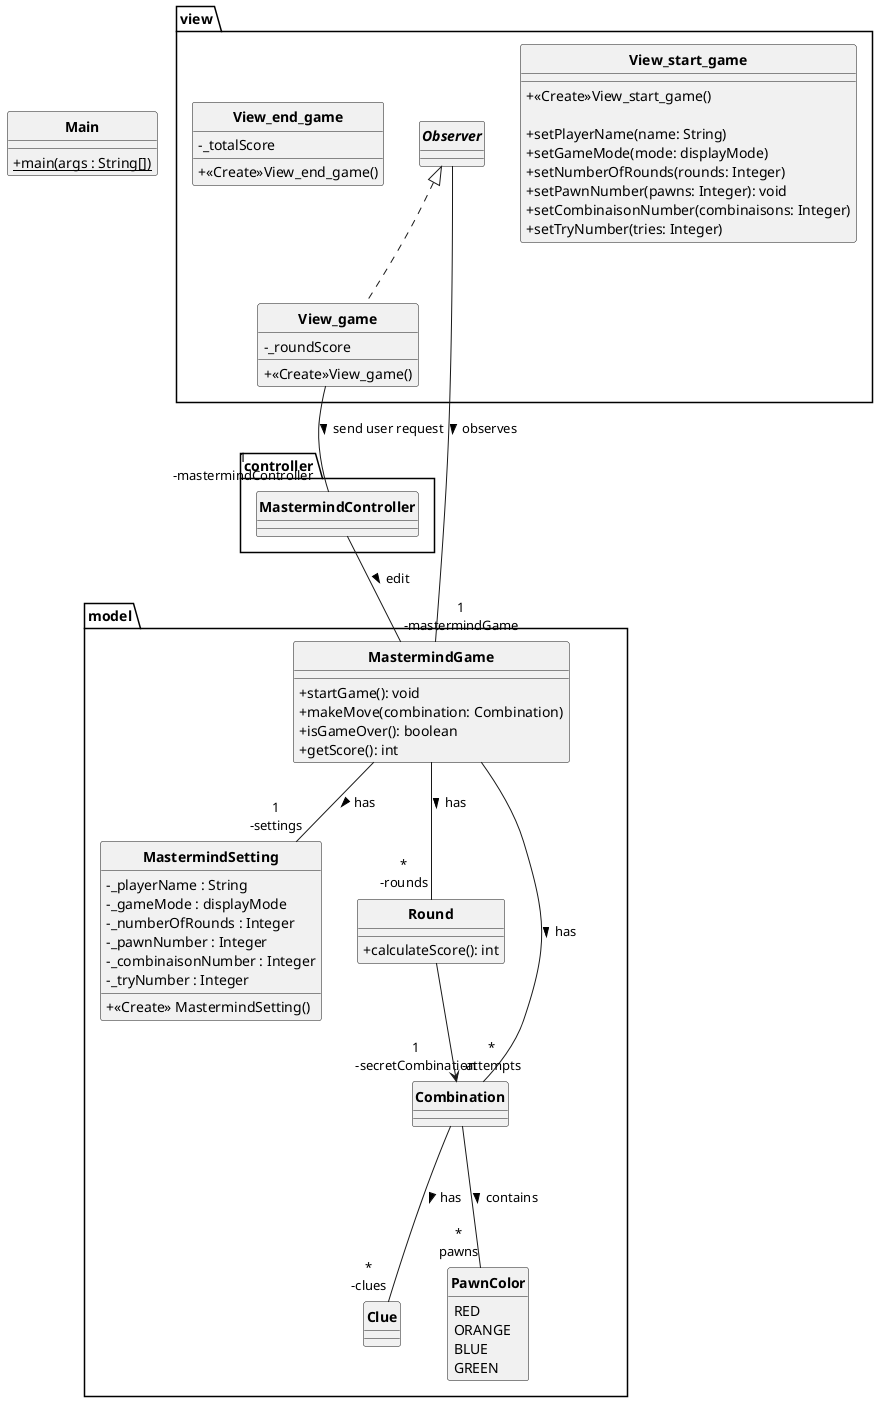 @startuml
'https://plantuml.com/class-diagram

skinparam style strictuml
skinparam classAttributeIconSize 0
skinparam classFontStyle Bold
hide enum methods

class Main{
    + {static} main(args : String[])
}

' ICI METTRE QUE LE MAIN INSTANCIE LES CLASSES ETC...


package view{
    class View_start_game{

        + <<Create>>View_start_game()

        + setPlayerName(name: String)
        + setGameMode(mode: displayMode)
        + setNumberOfRounds(rounds: Integer)
        + setPawnNumber(pawns: Integer): void
        + setCombinaisonNumber(combinaisons: Integer)
        + setTryNumber(tries: Integer)
    }

    class View_game implements Observer{
        - _roundScore

        + <<Create>>View_game()
    }

    class View_end_game{
        - _totalScore

        + <<Create>>View_end_game()
    }

    interface Observer{

    }
}

package model{
    class MastermindGame {
      + startGame(): void
      + makeMove(combination: Combination)
      + isGameOver(): boolean
      + getScore(): int
    }

    class MastermindSetting{
        - _playerName : String
        - _gameMode : displayMode
        - _numberOfRounds : Integer
        - _pawnNumber : Integer
        - _combinaisonNumber : Integer
        - _tryNumber : Integer

        + <<Create>> MastermindSetting()
    }

    class Round {
      + calculateScore(): int
    }

    class Combination{
    }


    class Clue{
    }


    enum PawnColor{
        RED
        ORANGE
        BLUE
        GREEN
    }


}

package controller{
    class MastermindController{

    }

}

View_game --"1\n-mastermindController" MastermindController : send user request >


MastermindController --"1\n-mastermindGame" MastermindGame : edit >

MastermindGame --"1\n-settings" MastermindSetting : has >


Observer --- MastermindGame : observes >



MastermindGame --"*\n-rounds" Round : has >
MastermindGame --"1\n-secretCombination" Combination : has >





Combination ---"*\n-clues" Clue : has >

Combination ---"*\npawns" PawnColor : contains >

Round --> "*\n-attempts" Combination

@enduml
